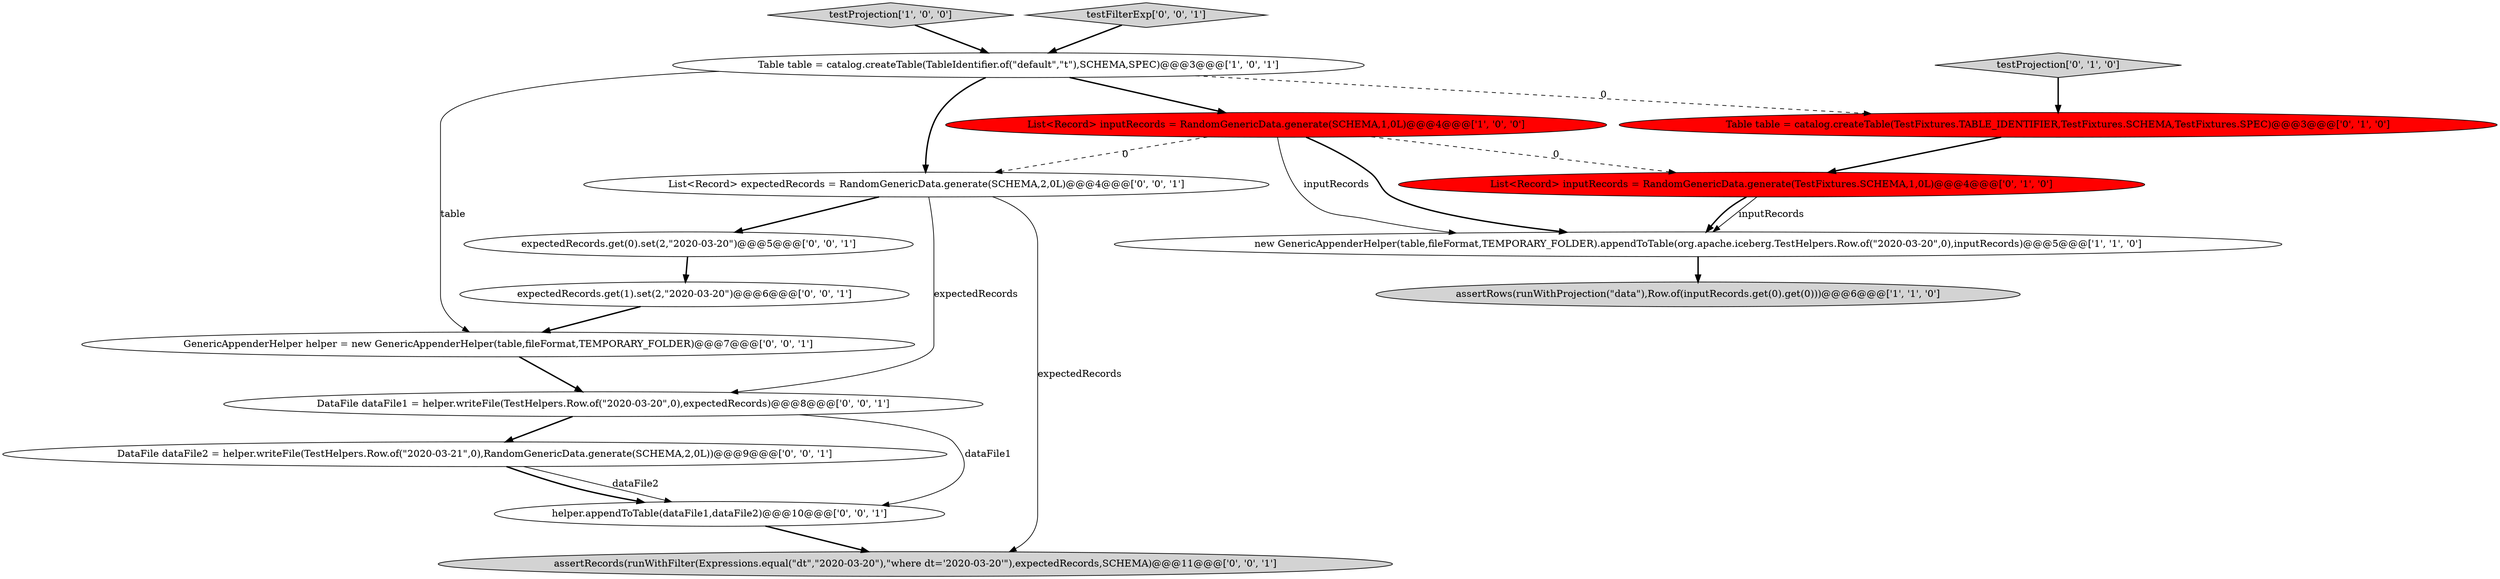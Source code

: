 digraph {
0 [style = filled, label = "List<Record> inputRecords = RandomGenericData.generate(SCHEMA,1,0L)@@@4@@@['1', '0', '0']", fillcolor = red, shape = ellipse image = "AAA1AAABBB1BBB"];
7 [style = filled, label = "testProjection['0', '1', '0']", fillcolor = lightgray, shape = diamond image = "AAA0AAABBB2BBB"];
4 [style = filled, label = "testProjection['1', '0', '0']", fillcolor = lightgray, shape = diamond image = "AAA0AAABBB1BBB"];
11 [style = filled, label = "helper.appendToTable(dataFile1,dataFile2)@@@10@@@['0', '0', '1']", fillcolor = white, shape = ellipse image = "AAA0AAABBB3BBB"];
9 [style = filled, label = "GenericAppenderHelper helper = new GenericAppenderHelper(table,fileFormat,TEMPORARY_FOLDER)@@@7@@@['0', '0', '1']", fillcolor = white, shape = ellipse image = "AAA0AAABBB3BBB"];
13 [style = filled, label = "testFilterExp['0', '0', '1']", fillcolor = lightgray, shape = diamond image = "AAA0AAABBB3BBB"];
16 [style = filled, label = "expectedRecords.get(0).set(2,\"2020-03-20\")@@@5@@@['0', '0', '1']", fillcolor = white, shape = ellipse image = "AAA0AAABBB3BBB"];
12 [style = filled, label = "List<Record> expectedRecords = RandomGenericData.generate(SCHEMA,2,0L)@@@4@@@['0', '0', '1']", fillcolor = white, shape = ellipse image = "AAA0AAABBB3BBB"];
5 [style = filled, label = "Table table = catalog.createTable(TestFixtures.TABLE_IDENTIFIER,TestFixtures.SCHEMA,TestFixtures.SPEC)@@@3@@@['0', '1', '0']", fillcolor = red, shape = ellipse image = "AAA1AAABBB2BBB"];
15 [style = filled, label = "expectedRecords.get(1).set(2,\"2020-03-20\")@@@6@@@['0', '0', '1']", fillcolor = white, shape = ellipse image = "AAA0AAABBB3BBB"];
2 [style = filled, label = "assertRows(runWithProjection(\"data\"),Row.of(inputRecords.get(0).get(0)))@@@6@@@['1', '1', '0']", fillcolor = lightgray, shape = ellipse image = "AAA0AAABBB1BBB"];
6 [style = filled, label = "List<Record> inputRecords = RandomGenericData.generate(TestFixtures.SCHEMA,1,0L)@@@4@@@['0', '1', '0']", fillcolor = red, shape = ellipse image = "AAA1AAABBB2BBB"];
10 [style = filled, label = "assertRecords(runWithFilter(Expressions.equal(\"dt\",\"2020-03-20\"),\"where dt='2020-03-20'\"),expectedRecords,SCHEMA)@@@11@@@['0', '0', '1']", fillcolor = lightgray, shape = ellipse image = "AAA0AAABBB3BBB"];
1 [style = filled, label = "new GenericAppenderHelper(table,fileFormat,TEMPORARY_FOLDER).appendToTable(org.apache.iceberg.TestHelpers.Row.of(\"2020-03-20\",0),inputRecords)@@@5@@@['1', '1', '0']", fillcolor = white, shape = ellipse image = "AAA0AAABBB1BBB"];
8 [style = filled, label = "DataFile dataFile1 = helper.writeFile(TestHelpers.Row.of(\"2020-03-20\",0),expectedRecords)@@@8@@@['0', '0', '1']", fillcolor = white, shape = ellipse image = "AAA0AAABBB3BBB"];
14 [style = filled, label = "DataFile dataFile2 = helper.writeFile(TestHelpers.Row.of(\"2020-03-21\",0),RandomGenericData.generate(SCHEMA,2,0L))@@@9@@@['0', '0', '1']", fillcolor = white, shape = ellipse image = "AAA0AAABBB3BBB"];
3 [style = filled, label = "Table table = catalog.createTable(TableIdentifier.of(\"default\",\"t\"),SCHEMA,SPEC)@@@3@@@['1', '0', '1']", fillcolor = white, shape = ellipse image = "AAA0AAABBB1BBB"];
6->1 [style = solid, label="inputRecords"];
3->5 [style = dashed, label="0"];
16->15 [style = bold, label=""];
4->3 [style = bold, label=""];
12->8 [style = solid, label="expectedRecords"];
0->1 [style = solid, label="inputRecords"];
12->10 [style = solid, label="expectedRecords"];
14->11 [style = solid, label="dataFile2"];
0->6 [style = dashed, label="0"];
8->14 [style = bold, label=""];
12->16 [style = bold, label=""];
3->12 [style = bold, label=""];
0->12 [style = dashed, label="0"];
9->8 [style = bold, label=""];
3->0 [style = bold, label=""];
6->1 [style = bold, label=""];
7->5 [style = bold, label=""];
5->6 [style = bold, label=""];
13->3 [style = bold, label=""];
15->9 [style = bold, label=""];
11->10 [style = bold, label=""];
0->1 [style = bold, label=""];
8->11 [style = solid, label="dataFile1"];
1->2 [style = bold, label=""];
14->11 [style = bold, label=""];
3->9 [style = solid, label="table"];
}
